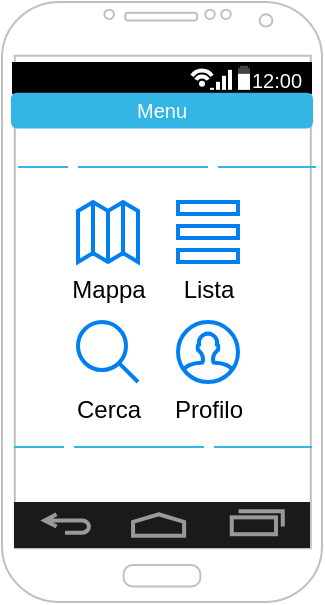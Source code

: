 <mxfile version="14.4.3" type="device"><diagram id="ZazFV91a9nw4nkUjPMoq" name="Page-1"><mxGraphModel dx="768" dy="482" grid="1" gridSize="10" guides="1" tooltips="1" connect="1" arrows="1" fold="1" page="1" pageScale="1" pageWidth="827" pageHeight="1169" background="none" math="0" shadow="0"><root><mxCell id="0"/><mxCell id="1" parent="0"/><mxCell id="01m4Cqc0FGeGMBCwBQ42-1" value="" style="verticalLabelPosition=bottom;verticalAlign=top;html=1;shadow=0;dashed=0;strokeWidth=1;shape=mxgraph.android.phone2;strokeColor=#c0c0c0;" parent="1" vertex="1"><mxGeometry x="262" y="80" width="160" height="300" as="geometry"/></mxCell><mxCell id="01m4Cqc0FGeGMBCwBQ42-2" value="" style="verticalLabelPosition=bottom;verticalAlign=top;html=1;shadow=0;dashed=0;strokeWidth=2;shape=mxgraph.android.navigation_bar_1;fillColor=#1A1A1A;strokeColor=#999999;" parent="1" vertex="1"><mxGeometry x="268" y="330" width="148" height="23" as="geometry"/></mxCell><mxCell id="01m4Cqc0FGeGMBCwBQ42-3" value="Mappa" style="html=1;verticalLabelPosition=bottom;align=center;labelBackgroundColor=#ffffff;verticalAlign=top;strokeWidth=2;strokeColor=#0080F0;shadow=0;dashed=0;shape=mxgraph.ios7.icons.map;" parent="1" vertex="1"><mxGeometry x="300" y="180" width="30" height="30" as="geometry"/></mxCell><mxCell id="01m4Cqc0FGeGMBCwBQ42-4" value="Lista" style="html=1;verticalLabelPosition=bottom;align=center;labelBackgroundColor=#ffffff;verticalAlign=top;strokeWidth=2;strokeColor=#0080F0;shadow=0;dashed=0;shape=mxgraph.ios7.icons.options;pointerEvents=1" parent="1" vertex="1"><mxGeometry x="350" y="180" width="30" height="30" as="geometry"/></mxCell><mxCell id="01m4Cqc0FGeGMBCwBQ42-5" value="Cerca" style="html=1;verticalLabelPosition=bottom;align=center;labelBackgroundColor=#ffffff;verticalAlign=top;strokeWidth=2;strokeColor=#0080F0;shadow=0;dashed=0;shape=mxgraph.ios7.icons.looking_glass;" parent="1" vertex="1"><mxGeometry x="300" y="240" width="30" height="30" as="geometry"/></mxCell><mxCell id="01m4Cqc0FGeGMBCwBQ42-6" value="Profilo" style="html=1;verticalLabelPosition=bottom;align=center;labelBackgroundColor=#ffffff;verticalAlign=top;strokeWidth=2;strokeColor=#0080F0;shadow=0;dashed=0;shape=mxgraph.ios7.icons.user;" parent="1" vertex="1"><mxGeometry x="350" y="240" width="30" height="30" as="geometry"/></mxCell><mxCell id="01m4Cqc0FGeGMBCwBQ42-11" value="" style="strokeWidth=1;html=1;shadow=0;dashed=0;shape=mxgraph.android.statusBar;align=center;fillColor=#000000;strokeColor=#ffffff;fontColor=#ffffff;fontSize=10;" parent="1" vertex="1"><mxGeometry x="267" y="110" width="150" height="15.83" as="geometry"/></mxCell><mxCell id="01m4Cqc0FGeGMBCwBQ42-15" value="" style="verticalLabelPosition=bottom;verticalAlign=top;html=1;shadow=0;dashed=0;strokeWidth=1;shape=mxgraph.android.indeterminate_progress_bar;strokeColor=#33B5E5;pointerEvents=1;rounded=1;gradientColor=none;" parent="1" vertex="1"><mxGeometry x="270" y="160" width="149" height="5" as="geometry"/></mxCell><mxCell id="01m4Cqc0FGeGMBCwBQ42-16" value="" style="verticalLabelPosition=bottom;verticalAlign=top;html=1;shadow=0;dashed=0;strokeWidth=1;shape=mxgraph.android.indeterminate_progress_bar;strokeColor=#33B5E5;pointerEvents=1;rounded=1;gradientColor=none;" parent="1" vertex="1"><mxGeometry x="268" y="300" width="149" height="5" as="geometry"/></mxCell><mxCell id="01m4Cqc0FGeGMBCwBQ42-17" value="&lt;font size=&quot;1&quot;&gt;Menu&lt;/font&gt;" style="whiteSpace=wrap;html=1;shadow=0;dashed=0;fontSize=10;align=center;fillColor=#33b5e5;strokeColor=#33B5E5;fontColor=#FFFFFF;rounded=1;" parent="1" vertex="1"><mxGeometry x="267" y="125.83" width="150" height="16.88" as="geometry"/></mxCell></root></mxGraphModel></diagram></mxfile>